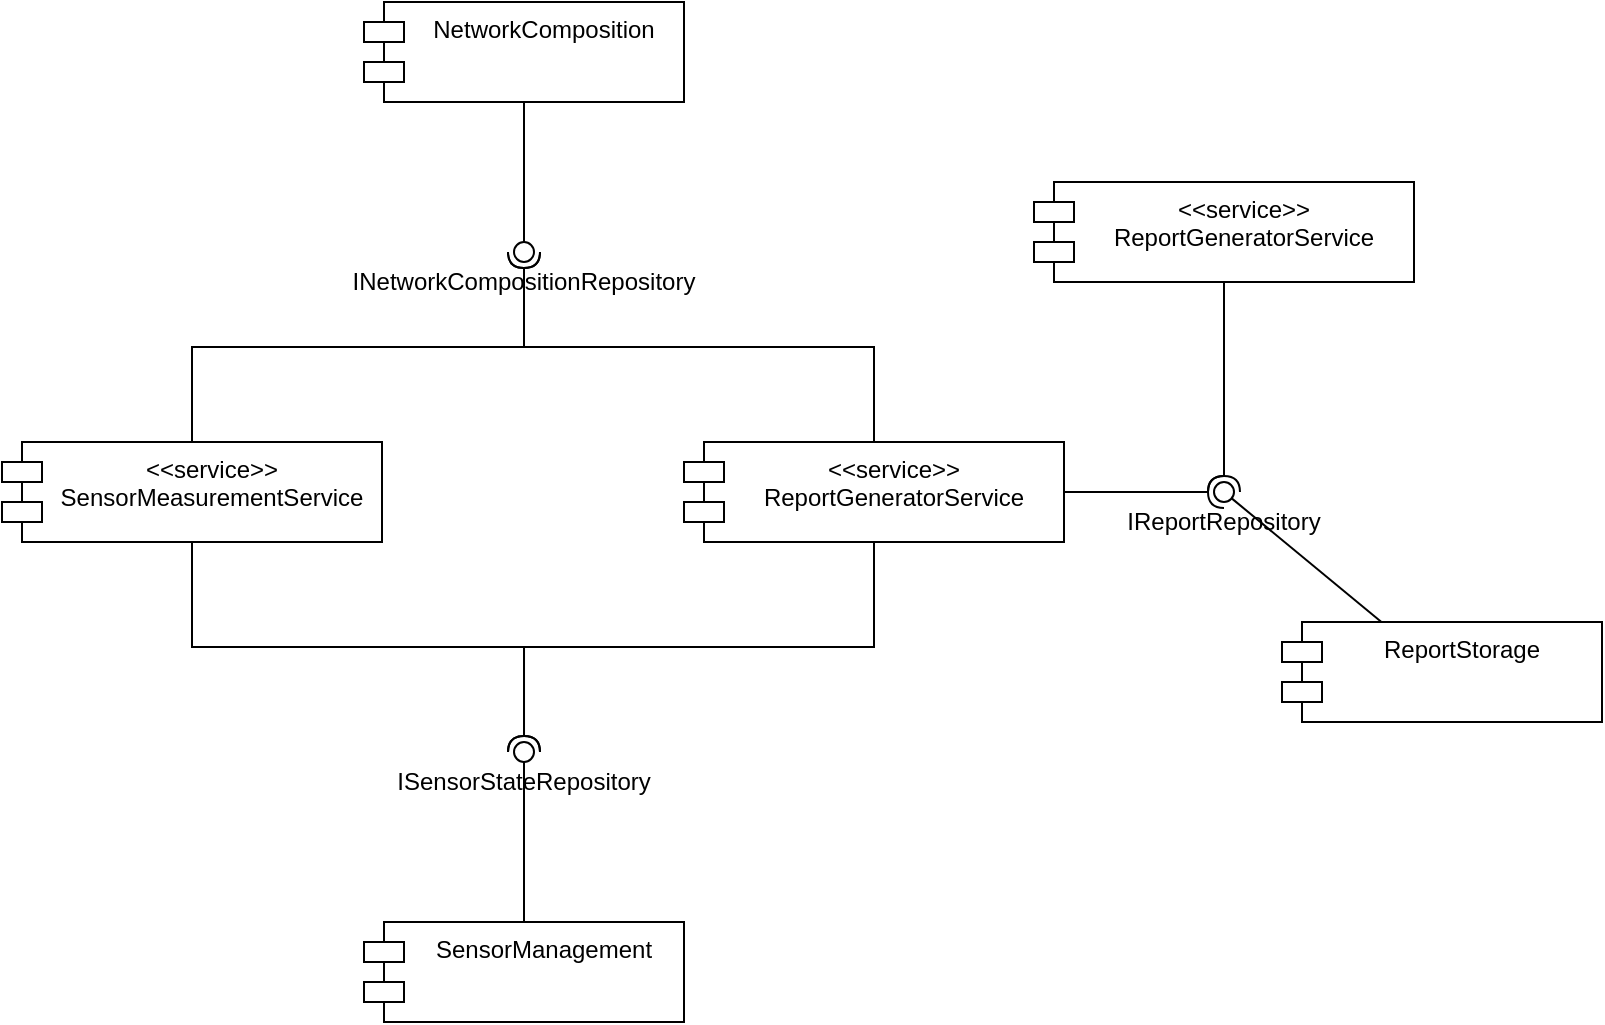 ﻿<mxfile version="14.7.4" type="embed" pages="2"><diagram id="23iRSUPoRavnBvh4doch" name="DAL"><mxGraphModel dx="1064" dy="431" grid="1" gridSize="10" guides="1" tooltips="1" connect="1" arrows="1" fold="1" page="1" pageScale="1" pageWidth="827" pageHeight="1169" math="0" shadow="0"><root><mxCell id="0"/><mxCell id="1" parent="0"/><mxCell id="2" value="NetworkComposition" style="shape=module;align=left;spacingLeft=20;align=center;verticalAlign=top;" parent="1" vertex="1"><mxGeometry x="191" y="560" width="160" height="50" as="geometry"/></mxCell><mxCell id="3" value="ReportStorage" style="shape=module;align=left;spacingLeft=20;align=center;verticalAlign=top;" parent="1" vertex="1"><mxGeometry x="650" y="870" width="160" height="50" as="geometry"/></mxCell><mxCell id="4" value="SensorManagement" style="shape=module;align=left;spacingLeft=20;align=center;verticalAlign=top;" parent="1" vertex="1"><mxGeometry x="191" y="1020" width="160" height="50" as="geometry"/></mxCell><mxCell id="11" value="" style="rounded=0;orthogonalLoop=1;jettySize=auto;html=1;endArrow=halfCircle;endFill=0;endSize=6;strokeWidth=1;entryX=0.501;entryY=0.5;entryDx=0;entryDy=0;entryPerimeter=0;edgeStyle=elbowEdgeStyle;elbow=vertical;" parent="1" source="13" target="30" edge="1"><mxGeometry relative="1" as="geometry"><mxPoint x="291" y="660" as="sourcePoint"/><mxPoint x="281" y="880" as="targetPoint"/></mxGeometry></mxCell><mxCell id="13" value="&lt;&lt;service&gt;&gt;&#10;SensorMeasurementService" style="shape=module;align=left;spacingLeft=20;align=center;verticalAlign=top;" parent="1" vertex="1"><mxGeometry x="10" y="780" width="190" height="50" as="geometry"/></mxCell><mxCell id="14" value="" style="rounded=0;orthogonalLoop=1;jettySize=auto;html=1;endArrow=none;endFill=0;" parent="1" source="2" target="16" edge="1"><mxGeometry relative="1" as="geometry"><mxPoint x="475" y="705" as="sourcePoint"/></mxGeometry></mxCell><mxCell id="15" value="" style="rounded=0;orthogonalLoop=1;jettySize=auto;html=1;endArrow=halfCircle;endFill=0;entryX=0.5;entryY=0.5;entryDx=0;entryDy=0;endSize=6;strokeWidth=1;edgeStyle=elbowEdgeStyle;elbow=vertical;" parent="1" source="13" target="16" edge="1"><mxGeometry relative="1" as="geometry"><mxPoint x="515" y="705" as="sourcePoint"/></mxGeometry></mxCell><mxCell id="16" value="&lt;br&gt;&lt;br&gt;INetworkCompositionRepository" style="ellipse;whiteSpace=wrap;html=1;fontFamily=Helvetica;fontSize=12;fontColor=#000000;align=center;strokeColor=#000000;fillColor=#ffffff;points=[];aspect=fixed;resizable=0;" parent="1" vertex="1"><mxGeometry x="266" y="680" width="10" height="10" as="geometry"/></mxCell><mxCell id="17" value="&lt;&lt;service&gt;&gt;&#10;ReportGeneratorService" style="shape=module;align=left;spacingLeft=20;align=center;verticalAlign=top;" parent="1" vertex="1"><mxGeometry x="351" y="780" width="190" height="50" as="geometry"/></mxCell><mxCell id="18" value="" style="rounded=0;orthogonalLoop=1;jettySize=auto;html=1;endArrow=none;endFill=0;" parent="1" source="3" target="20" edge="1"><mxGeometry relative="1" as="geometry"><mxPoint x="621" y="860" as="sourcePoint"/></mxGeometry></mxCell><mxCell id="19" value="" style="rounded=0;orthogonalLoop=1;jettySize=auto;html=1;endArrow=halfCircle;endFill=0;entryX=0.5;entryY=0.5;entryDx=0;entryDy=0;endSize=6;strokeWidth=1;" parent="1" source="17" target="20" edge="1"><mxGeometry relative="1" as="geometry"><mxPoint x="331" y="905" as="sourcePoint"/></mxGeometry></mxCell><mxCell id="20" value="&lt;br&gt;&lt;br&gt;IReportRepository" style="ellipse;whiteSpace=wrap;html=1;fontFamily=Helvetica;fontSize=12;fontColor=#000000;align=center;strokeColor=#000000;fillColor=#ffffff;points=[];aspect=fixed;resizable=0;" parent="1" vertex="1"><mxGeometry x="616" y="800" width="10" height="10" as="geometry"/></mxCell><mxCell id="26" value="" style="rounded=0;orthogonalLoop=1;jettySize=auto;html=1;endArrow=halfCircle;endFill=0;endSize=6;strokeWidth=1;entryX=0.5;entryY=0.5;entryDx=0;entryDy=0;entryPerimeter=0;edgeStyle=elbowEdgeStyle;elbow=vertical;" parent="1" source="17" target="16" edge="1"><mxGeometry relative="1" as="geometry"><mxPoint x="376" y="620" as="sourcePoint"/><mxPoint x="301" y="660" as="targetPoint"/></mxGeometry></mxCell><mxCell id="28" value="" style="rounded=0;orthogonalLoop=1;jettySize=auto;html=1;endArrow=none;endFill=0;" parent="1" source="4" target="30" edge="1"><mxGeometry relative="1" as="geometry"><mxPoint x="281" y="780" as="sourcePoint"/></mxGeometry></mxCell><mxCell id="29" value="" style="rounded=0;orthogonalLoop=1;jettySize=auto;html=1;endArrow=halfCircle;endFill=0;entryX=0.5;entryY=0.5;entryDx=0;entryDy=0;endSize=6;strokeWidth=1;edgeStyle=elbowEdgeStyle;elbow=vertical;" parent="1" source="17" target="30" edge="1"><mxGeometry relative="1" as="geometry"><mxPoint x="281" y="645" as="sourcePoint"/></mxGeometry></mxCell><mxCell id="30" value="&lt;br&gt;&lt;br&gt;ISensorStateRepository" style="ellipse;whiteSpace=wrap;html=1;fontFamily=Helvetica;fontSize=12;fontColor=#000000;align=center;strokeColor=#000000;fillColor=#ffffff;points=[];aspect=fixed;resizable=0;" parent="1" vertex="1"><mxGeometry x="266" y="930" width="10" height="10" as="geometry"/></mxCell><mxCell id="31" value="&lt;&lt;service&gt;&gt;&#10;ReportGeneratorService" style="shape=module;align=left;spacingLeft=20;align=center;verticalAlign=top;" parent="1" vertex="1"><mxGeometry x="526" y="650" width="190" height="50" as="geometry"/></mxCell><mxCell id="33" value="" style="rounded=0;orthogonalLoop=1;jettySize=auto;html=1;endArrow=halfCircle;endFill=0;endSize=6;strokeWidth=1;entryX=0.5;entryY=0.5;entryDx=0;entryDy=0;entryPerimeter=0;" parent="1" source="31" target="20" edge="1"><mxGeometry relative="1" as="geometry"><mxPoint x="586" y="945" as="sourcePoint"/><mxPoint x="621" y="795" as="targetPoint"/></mxGeometry></mxCell></root></mxGraphModel></diagram><diagram id="mLfUpzPoMTECgVYqEVE7" name="RepositoryExample"><mxGraphModel dx="1914" dy="431" grid="1" gridSize="10" guides="1" tooltips="1" connect="1" arrows="1" fold="1" page="1" pageScale="1" pageWidth="850" pageHeight="1100" math="0" shadow="0"><root><mxCell id="BYae6zLeGRzwwGX4UyP4-0"/><mxCell id="BYae6zLeGRzwwGX4UyP4-1" parent="BYae6zLeGRzwwGX4UyP4-0"/><mxCell id="BYae6zLeGRzwwGX4UyP4-15" value="Use" style="endArrow=open;endSize=12;dashed=1;html=1;" parent="BYae6zLeGRzwwGX4UyP4-1" source="BYae6zLeGRzwwGX4UyP4-5" target="BYae6zLeGRzwwGX4UyP4-13" edge="1"><mxGeometry width="160" relative="1" as="geometry"><mxPoint x="110" y="380" as="sourcePoint"/><mxPoint x="270" y="380" as="targetPoint"/></mxGeometry></mxCell><mxCell id="BYae6zLeGRzwwGX4UyP4-16" value="Use" style="endArrow=open;endSize=12;dashed=1;html=1;" parent="BYae6zLeGRzwwGX4UyP4-1" source="BYae6zLeGRzwwGX4UyP4-5" target="BYae6zLeGRzwwGX4UyP4-14" edge="1"><mxGeometry x="-0.367" y="3" width="160" relative="1" as="geometry"><mxPoint x="210.769" y="340" as="sourcePoint"/><mxPoint x="229.231" y="420" as="targetPoint"/><mxPoint as="offset"/></mxGeometry></mxCell><mxCell id="BYae6zLeGRzwwGX4UyP4-25" value="ValueObjects" style="shape=umlFrame;whiteSpace=wrap;html=1;width=100;height=30;" parent="BYae6zLeGRzwwGX4UyP4-1" vertex="1"><mxGeometry x="245" y="340" width="300" height="280" as="geometry"/></mxCell><mxCell id="BYae6zLeGRzwwGX4UyP4-26" value="Entities" style="shape=umlFrame;whiteSpace=wrap;html=1;width=100;height=30;" parent="BYae6zLeGRzwwGX4UyP4-1" vertex="1"><mxGeometry x="-150" y="340" width="300" height="280" as="geometry"/></mxCell><mxCell id="BYae6zLeGRzwwGX4UyP4-2" value="«interface»&lt;br&gt;&lt;b&gt;IReportRepository&lt;/b&gt;" style="html=1;" parent="BYae6zLeGRzwwGX4UyP4-1" vertex="1"><mxGeometry x="120" y="30" width="130" height="50" as="geometry"/></mxCell><mxCell id="BYae6zLeGRzwwGX4UyP4-20" style="edgeStyle=none;orthogonalLoop=1;jettySize=auto;html=1;endArrow=open;endFill=1;endSize=12;" parent="BYae6zLeGRzwwGX4UyP4-1" source="BYae6zLeGRzwwGX4UyP4-5" target="BYae6zLeGRzwwGX4UyP4-17" edge="1"><mxGeometry relative="1" as="geometry"/></mxCell><mxCell id="BYae6zLeGRzwwGX4UyP4-21" style="edgeStyle=none;orthogonalLoop=1;jettySize=auto;html=1;endArrow=open;endFill=1;endSize=12;" parent="BYae6zLeGRzwwGX4UyP4-1" source="BYae6zLeGRzwwGX4UyP4-5" target="BYae6zLeGRzwwGX4UyP4-18" edge="1"><mxGeometry relative="1" as="geometry"/></mxCell><mxCell id="BYae6zLeGRzwwGX4UyP4-22" style="edgeStyle=none;orthogonalLoop=1;jettySize=auto;html=1;endArrow=open;endFill=1;endSize=12;" parent="BYae6zLeGRzwwGX4UyP4-1" source="BYae6zLeGRzwwGX4UyP4-5" target="BYae6zLeGRzwwGX4UyP4-19" edge="1"><mxGeometry relative="1" as="geometry"/></mxCell><mxCell id="BYae6zLeGRzwwGX4UyP4-5" value="«class»&lt;br&gt;&lt;b&gt;CassandraRepository&lt;/b&gt;" style="html=1;" parent="BYae6zLeGRzwwGX4UyP4-1" vertex="1"><mxGeometry x="110" y="170" width="150" height="50" as="geometry"/></mxCell><mxCell id="BYae6zLeGRzwwGX4UyP4-7" value="" style="endArrow=block;dashed=1;endFill=0;endSize=12;html=1;" parent="BYae6zLeGRzwwGX4UyP4-1" source="BYae6zLeGRzwwGX4UyP4-5" target="BYae6zLeGRzwwGX4UyP4-2" edge="1"><mxGeometry width="160" relative="1" as="geometry"><mxPoint x="70" y="380" as="sourcePoint"/><mxPoint x="230" y="380" as="targetPoint"/></mxGeometry></mxCell><mxCell id="BYae6zLeGRzwwGX4UyP4-9" value="" style="endArrow=open;endFill=1;endSize=12;html=1;" parent="BYae6zLeGRzwwGX4UyP4-1" source="BYae6zLeGRzwwGX4UyP4-10" target="BYae6zLeGRzwwGX4UyP4-2" edge="1"><mxGeometry width="160" relative="1" as="geometry"><mxPoint x="160" y="410" as="sourcePoint"/><mxPoint x="320" y="410" as="targetPoint"/></mxGeometry></mxCell><mxCell id="BYae6zLeGRzwwGX4UyP4-11" style="edgeStyle=none;orthogonalLoop=1;jettySize=auto;html=1;endArrow=open;endFill=1;endSize=12;" parent="BYae6zLeGRzwwGX4UyP4-1" source="BYae6zLeGRzwwGX4UyP4-10" target="BYae6zLeGRzwwGX4UyP4-5" edge="1"><mxGeometry relative="1" as="geometry"/></mxCell><mxCell id="BYae6zLeGRzwwGX4UyP4-10" value="«class»&lt;br&gt;&lt;b&gt;ReportRepositoryFabric&lt;br&gt;&lt;/b&gt;" style="html=1;" parent="BYae6zLeGRzwwGX4UyP4-1" vertex="1"><mxGeometry x="350" y="100" width="150" height="50" as="geometry"/></mxCell><mxCell id="BYae6zLeGRzwwGX4UyP4-13" value="«class»&lt;br&gt;&lt;b&gt;CassandraReport&lt;br&gt;&lt;/b&gt;" style="html=1;" parent="BYae6zLeGRzwwGX4UyP4-1" vertex="1"><mxGeometry x="320" y="430" width="150" height="50" as="geometry"/></mxCell><mxCell id="BYae6zLeGRzwwGX4UyP4-14" value="«class»&lt;br&gt;&lt;b&gt;CassandraSensor&lt;br&gt;&lt;/b&gt;" style="html=1;" parent="BYae6zLeGRzwwGX4UyP4-1" vertex="1"><mxGeometry x="320" y="510" width="150" height="50" as="geometry"/></mxCell><mxCell id="BYae6zLeGRzwwGX4UyP4-28" value="Use" style="edgeStyle=none;orthogonalLoop=1;jettySize=auto;html=1;dashed=1;endArrow=open;endSize=12;" parent="BYae6zLeGRzwwGX4UyP4-1" source="BYae6zLeGRzwwGX4UyP4-17" target="BYae6zLeGRzwwGX4UyP4-13" edge="1"><mxGeometry relative="1" as="geometry"/></mxCell><mxCell id="BYae6zLeGRzwwGX4UyP4-17" value="«class»&lt;br&gt;&lt;b&gt;CassandraReportEntity&lt;br&gt;&lt;/b&gt;" style="html=1;" parent="BYae6zLeGRzwwGX4UyP4-1" vertex="1"><mxGeometry x="-80" y="390" width="150" height="50" as="geometry"/></mxCell><mxCell id="BYae6zLeGRzwwGX4UyP4-29" value="Use" style="edgeStyle=none;orthogonalLoop=1;jettySize=auto;html=1;dashed=1;endArrow=open;endSize=12;" parent="BYae6zLeGRzwwGX4UyP4-1" source="BYae6zLeGRzwwGX4UyP4-18" target="BYae6zLeGRzwwGX4UyP4-14" edge="1"><mxGeometry relative="1" as="geometry"/></mxCell><mxCell id="BYae6zLeGRzwwGX4UyP4-18" value="«class»&lt;br&gt;&lt;b&gt;CassandraSectionEntity&lt;br&gt;&lt;/b&gt;" style="html=1;" parent="BYae6zLeGRzwwGX4UyP4-1" vertex="1"><mxGeometry x="-80" y="470" width="150" height="50" as="geometry"/></mxCell><mxCell id="BYae6zLeGRzwwGX4UyP4-30" value="Use" style="edgeStyle=none;orthogonalLoop=1;jettySize=auto;html=1;dashed=1;endArrow=open;endSize=12;" parent="BYae6zLeGRzwwGX4UyP4-1" source="BYae6zLeGRzwwGX4UyP4-19" target="BYae6zLeGRzwwGX4UyP4-14" edge="1"><mxGeometry relative="1" as="geometry"/></mxCell><mxCell id="BYae6zLeGRzwwGX4UyP4-19" value="«class»&lt;br&gt;&lt;b&gt;CassandraSensorEntity&lt;br&gt;&lt;/b&gt;" style="html=1;" parent="BYae6zLeGRzwwGX4UyP4-1" vertex="1"><mxGeometry x="-80" y="550" width="150" height="50" as="geometry"/></mxCell></root></mxGraphModel></diagram></mxfile>